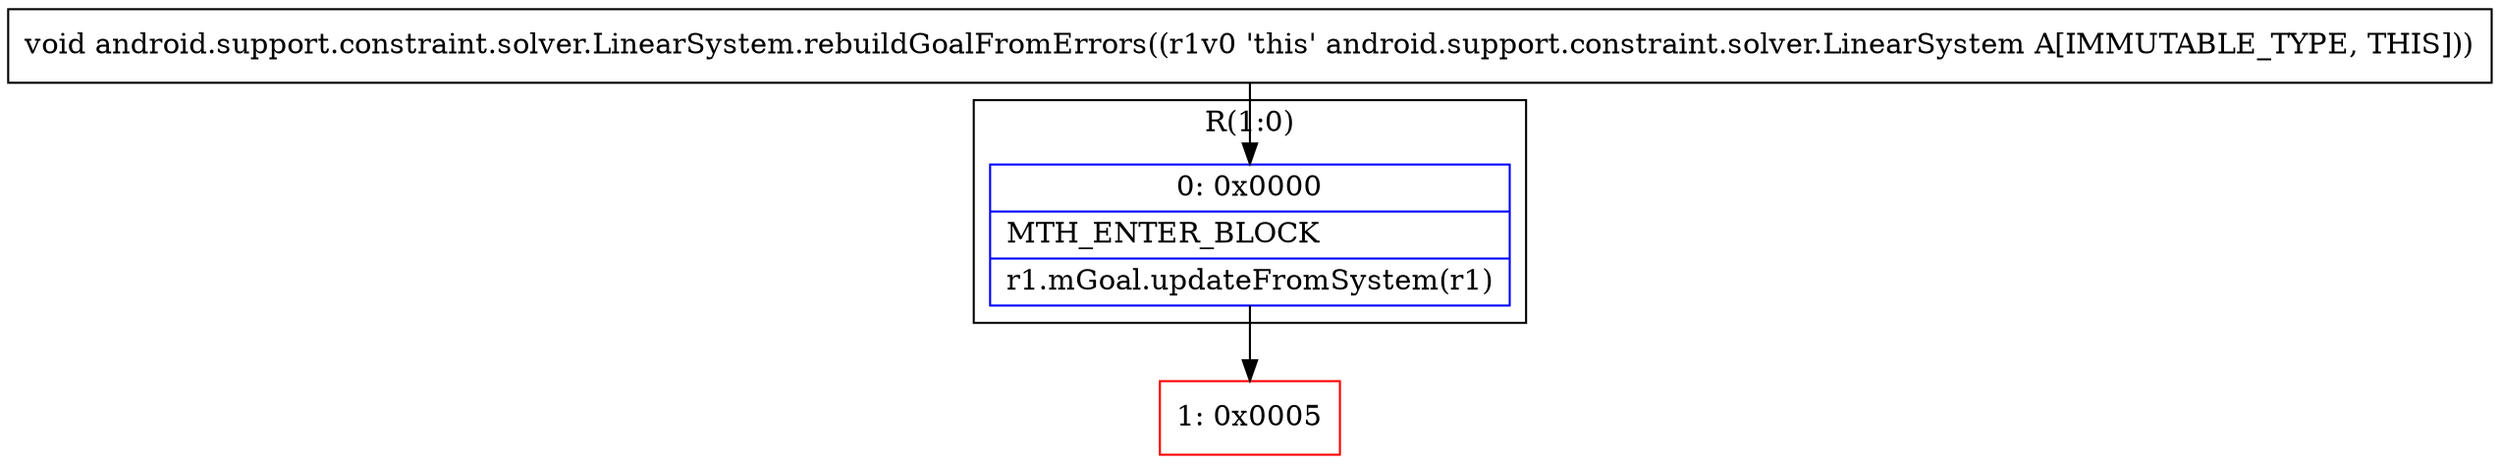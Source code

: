 digraph "CFG forandroid.support.constraint.solver.LinearSystem.rebuildGoalFromErrors()V" {
subgraph cluster_Region_1741505590 {
label = "R(1:0)";
node [shape=record,color=blue];
Node_0 [shape=record,label="{0\:\ 0x0000|MTH_ENTER_BLOCK\l|r1.mGoal.updateFromSystem(r1)\l}"];
}
Node_1 [shape=record,color=red,label="{1\:\ 0x0005}"];
MethodNode[shape=record,label="{void android.support.constraint.solver.LinearSystem.rebuildGoalFromErrors((r1v0 'this' android.support.constraint.solver.LinearSystem A[IMMUTABLE_TYPE, THIS])) }"];
MethodNode -> Node_0;
Node_0 -> Node_1;
}

